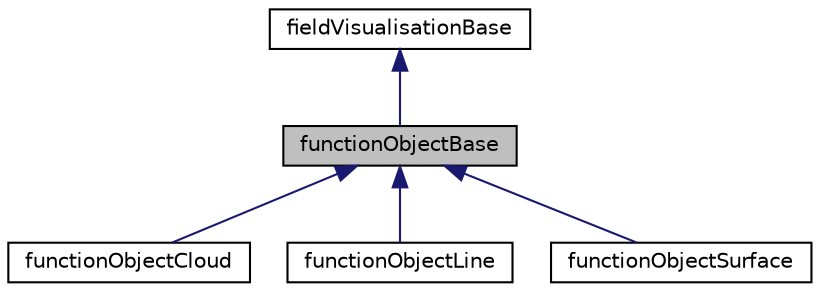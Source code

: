 digraph "functionObjectBase"
{
  bgcolor="transparent";
  edge [fontname="Helvetica",fontsize="10",labelfontname="Helvetica",labelfontsize="10"];
  node [fontname="Helvetica",fontsize="10",shape=record];
  Node1 [label="functionObjectBase",height=0.2,width=0.4,color="black", fillcolor="grey75", style="filled" fontcolor="black"];
  Node2 -> Node1 [dir="back",color="midnightblue",fontsize="10",style="solid",fontname="Helvetica"];
  Node2 [label="fieldVisualisationBase",height=0.2,width=0.4,color="black",URL="$classFoam_1_1functionObjects_1_1runTimePostPro_1_1fieldVisualisationBase.html",tooltip="Base class for scene objects. "];
  Node1 -> Node3 [dir="back",color="midnightblue",fontsize="10",style="solid",fontname="Helvetica"];
  Node3 [label="functionObjectCloud",height=0.2,width=0.4,color="black",URL="$classFoam_1_1functionObjects_1_1runTimePostPro_1_1functionObjectCloud.html",tooltip="Visualisation of cloud data from function object output (file-based only). "];
  Node1 -> Node4 [dir="back",color="midnightblue",fontsize="10",style="solid",fontname="Helvetica"];
  Node4 [label="functionObjectLine",height=0.2,width=0.4,color="black",URL="$classFoam_1_1functionObjects_1_1runTimePostPro_1_1functionObjectLine.html",tooltip="Visualisation of line data from function object output (file-based only). "];
  Node1 -> Node5 [dir="back",color="midnightblue",fontsize="10",style="solid",fontname="Helvetica"];
  Node5 [label="functionObjectSurface",height=0.2,width=0.4,color="black",URL="$classFoam_1_1functionObjects_1_1runTimePostPro_1_1functionObjectSurface.html",tooltip="Visualisation of surface data from function object output, typically the result of a prior sampled su..."];
}
